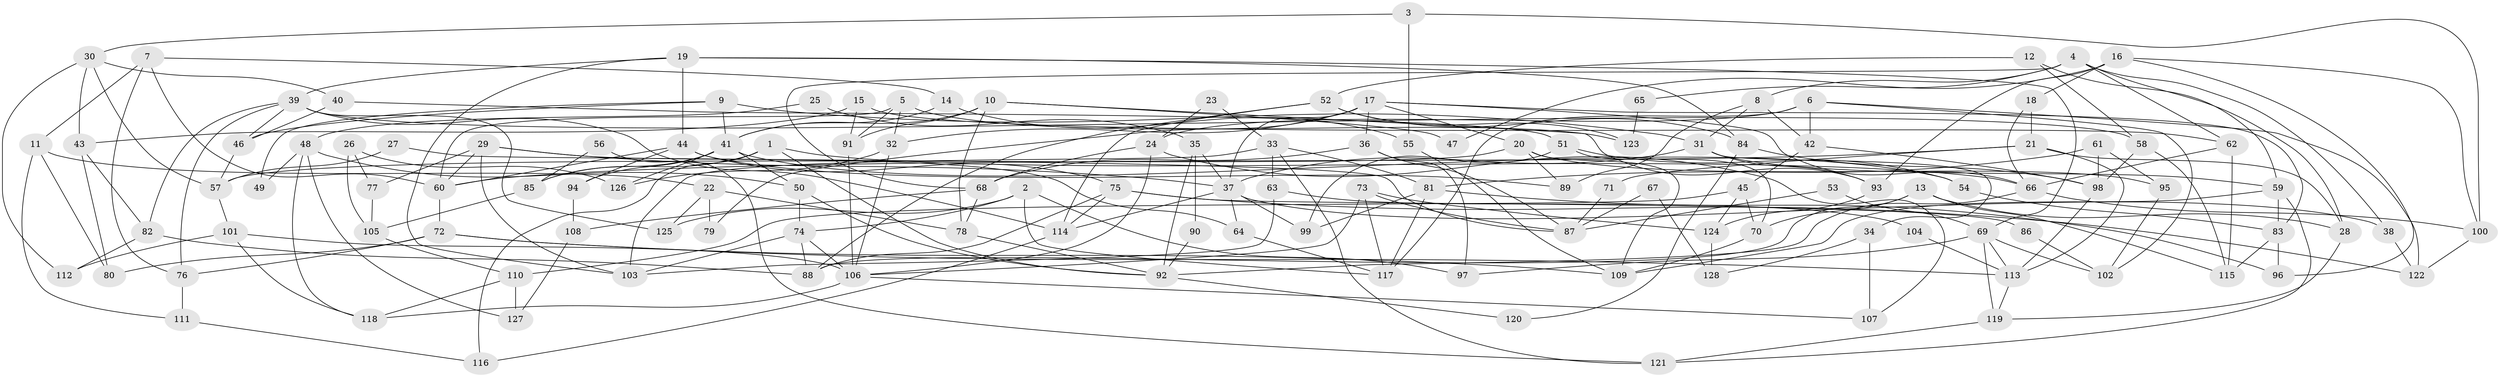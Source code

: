 // Generated by graph-tools (version 1.1) at 2025/11/02/27/25 16:11:17]
// undirected, 128 vertices, 256 edges
graph export_dot {
graph [start="1"]
  node [color=gray90,style=filled];
  1;
  2;
  3;
  4;
  5;
  6;
  7;
  8;
  9;
  10;
  11;
  12;
  13;
  14;
  15;
  16;
  17;
  18;
  19;
  20;
  21;
  22;
  23;
  24;
  25;
  26;
  27;
  28;
  29;
  30;
  31;
  32;
  33;
  34;
  35;
  36;
  37;
  38;
  39;
  40;
  41;
  42;
  43;
  44;
  45;
  46;
  47;
  48;
  49;
  50;
  51;
  52;
  53;
  54;
  55;
  56;
  57;
  58;
  59;
  60;
  61;
  62;
  63;
  64;
  65;
  66;
  67;
  68;
  69;
  70;
  71;
  72;
  73;
  74;
  75;
  76;
  77;
  78;
  79;
  80;
  81;
  82;
  83;
  84;
  85;
  86;
  87;
  88;
  89;
  90;
  91;
  92;
  93;
  94;
  95;
  96;
  97;
  98;
  99;
  100;
  101;
  102;
  103;
  104;
  105;
  106;
  107;
  108;
  109;
  110;
  111;
  112;
  113;
  114;
  115;
  116;
  117;
  118;
  119;
  120;
  121;
  122;
  123;
  124;
  125;
  126;
  127;
  128;
  1 -- 85;
  1 -- 66;
  1 -- 92;
  1 -- 116;
  2 -- 97;
  2 -- 117;
  2 -- 74;
  2 -- 125;
  3 -- 55;
  3 -- 100;
  3 -- 30;
  4 -- 68;
  4 -- 62;
  4 -- 8;
  4 -- 28;
  4 -- 38;
  4 -- 65;
  5 -- 60;
  5 -- 32;
  5 -- 91;
  5 -- 123;
  6 -- 42;
  6 -- 122;
  6 -- 24;
  6 -- 102;
  6 -- 117;
  7 -- 11;
  7 -- 60;
  7 -- 14;
  7 -- 76;
  8 -- 31;
  8 -- 42;
  8 -- 89;
  9 -- 46;
  9 -- 41;
  9 -- 31;
  9 -- 49;
  10 -- 91;
  10 -- 93;
  10 -- 41;
  10 -- 47;
  10 -- 78;
  11 -- 111;
  11 -- 22;
  11 -- 80;
  12 -- 59;
  12 -- 58;
  12 -- 52;
  13 -- 88;
  13 -- 70;
  13 -- 28;
  13 -- 115;
  14 -- 41;
  14 -- 55;
  15 -- 91;
  15 -- 62;
  15 -- 43;
  16 -- 93;
  16 -- 96;
  16 -- 18;
  16 -- 47;
  16 -- 100;
  17 -- 20;
  17 -- 37;
  17 -- 32;
  17 -- 36;
  17 -- 66;
  17 -- 79;
  17 -- 83;
  18 -- 21;
  18 -- 66;
  19 -- 39;
  19 -- 69;
  19 -- 44;
  19 -- 84;
  19 -- 103;
  20 -- 95;
  20 -- 89;
  20 -- 57;
  20 -- 109;
  21 -- 60;
  21 -- 28;
  21 -- 71;
  21 -- 113;
  22 -- 125;
  22 -- 78;
  22 -- 79;
  23 -- 24;
  23 -- 33;
  24 -- 106;
  24 -- 68;
  24 -- 107;
  25 -- 35;
  25 -- 48;
  26 -- 105;
  26 -- 126;
  26 -- 77;
  27 -- 87;
  27 -- 57;
  28 -- 119;
  29 -- 37;
  29 -- 60;
  29 -- 64;
  29 -- 77;
  29 -- 103;
  30 -- 112;
  30 -- 40;
  30 -- 43;
  30 -- 57;
  31 -- 59;
  31 -- 34;
  31 -- 37;
  31 -- 93;
  32 -- 106;
  32 -- 126;
  33 -- 103;
  33 -- 121;
  33 -- 63;
  33 -- 81;
  34 -- 107;
  34 -- 128;
  35 -- 92;
  35 -- 37;
  35 -- 90;
  36 -- 68;
  36 -- 87;
  36 -- 97;
  37 -- 64;
  37 -- 38;
  37 -- 99;
  37 -- 114;
  38 -- 122;
  39 -- 114;
  39 -- 82;
  39 -- 46;
  39 -- 58;
  39 -- 76;
  39 -- 125;
  40 -- 46;
  40 -- 51;
  41 -- 50;
  41 -- 54;
  41 -- 85;
  41 -- 94;
  41 -- 126;
  42 -- 98;
  42 -- 45;
  43 -- 80;
  43 -- 82;
  44 -- 75;
  44 -- 60;
  44 -- 89;
  44 -- 94;
  45 -- 70;
  45 -- 110;
  45 -- 124;
  46 -- 57;
  48 -- 127;
  48 -- 50;
  48 -- 49;
  48 -- 118;
  50 -- 92;
  50 -- 74;
  51 -- 54;
  51 -- 70;
  51 -- 99;
  52 -- 114;
  52 -- 84;
  52 -- 88;
  52 -- 123;
  53 -- 87;
  53 -- 69;
  54 -- 83;
  55 -- 109;
  56 -- 85;
  56 -- 121;
  57 -- 101;
  58 -- 98;
  58 -- 115;
  59 -- 83;
  59 -- 109;
  59 -- 121;
  60 -- 72;
  61 -- 98;
  61 -- 81;
  61 -- 95;
  62 -- 66;
  62 -- 115;
  63 -- 103;
  63 -- 104;
  64 -- 117;
  65 -- 123;
  66 -- 92;
  66 -- 100;
  67 -- 87;
  67 -- 128;
  68 -- 78;
  68 -- 108;
  69 -- 113;
  69 -- 119;
  69 -- 97;
  69 -- 102;
  70 -- 109;
  71 -- 87;
  72 -- 80;
  72 -- 76;
  72 -- 109;
  72 -- 113;
  73 -- 106;
  73 -- 117;
  73 -- 87;
  73 -- 124;
  74 -- 103;
  74 -- 88;
  74 -- 106;
  75 -- 122;
  75 -- 88;
  75 -- 86;
  75 -- 114;
  76 -- 111;
  77 -- 105;
  78 -- 92;
  81 -- 99;
  81 -- 96;
  81 -- 117;
  82 -- 88;
  82 -- 112;
  83 -- 115;
  83 -- 96;
  84 -- 98;
  84 -- 120;
  85 -- 105;
  86 -- 102;
  90 -- 92;
  91 -- 106;
  92 -- 120;
  93 -- 124;
  94 -- 108;
  95 -- 102;
  98 -- 113;
  100 -- 122;
  101 -- 118;
  101 -- 106;
  101 -- 112;
  104 -- 113;
  105 -- 110;
  106 -- 107;
  106 -- 118;
  108 -- 127;
  110 -- 118;
  110 -- 127;
  111 -- 116;
  113 -- 119;
  114 -- 116;
  119 -- 121;
  124 -- 128;
}
